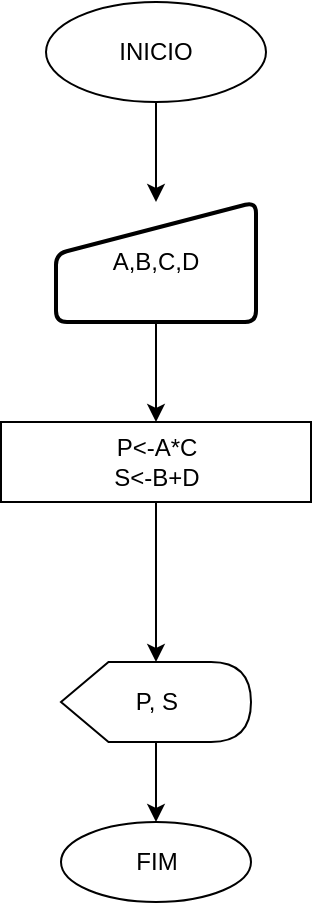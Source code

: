<mxfile version="14.5.1" type="device"><diagram id="HPSmTuMxwGgTFxrHZhAk" name="Página-1"><mxGraphModel dx="1086" dy="504" grid="1" gridSize="10" guides="1" tooltips="1" connect="1" arrows="1" fold="1" page="1" pageScale="1" pageWidth="827" pageHeight="1169" math="0" shadow="0"><root><mxCell id="0"/><mxCell id="1" parent="0"/><mxCell id="sJ1qNReZhXdVIgz_W2HV-2" value="" style="edgeStyle=orthogonalEdgeStyle;rounded=0;orthogonalLoop=1;jettySize=auto;html=1;" edge="1" parent="1" source="1W8GZVDR1vuY_-5uz1Rm-1" target="sJ1qNReZhXdVIgz_W2HV-1"><mxGeometry relative="1" as="geometry"/></mxCell><mxCell id="1W8GZVDR1vuY_-5uz1Rm-1" value="INICIO" style="ellipse;whiteSpace=wrap;html=1;" parent="1" vertex="1"><mxGeometry x="290" y="120" width="110" height="50" as="geometry"/></mxCell><mxCell id="1W8GZVDR1vuY_-5uz1Rm-7" value="" style="edgeStyle=orthogonalEdgeStyle;rounded=0;orthogonalLoop=1;jettySize=auto;html=1;" parent="1" source="1W8GZVDR1vuY_-5uz1Rm-4" target="1W8GZVDR1vuY_-5uz1Rm-6" edge="1"><mxGeometry relative="1" as="geometry"/></mxCell><mxCell id="1W8GZVDR1vuY_-5uz1Rm-4" value="P&amp;lt;-A*C &lt;br&gt;S&amp;lt;-B+D" style="whiteSpace=wrap;html=1;" parent="1" vertex="1"><mxGeometry x="267.5" y="330" width="155" height="40" as="geometry"/></mxCell><mxCell id="1W8GZVDR1vuY_-5uz1Rm-9" value="" style="edgeStyle=orthogonalEdgeStyle;rounded=0;orthogonalLoop=1;jettySize=auto;html=1;" parent="1" source="1W8GZVDR1vuY_-5uz1Rm-6" target="1W8GZVDR1vuY_-5uz1Rm-8" edge="1"><mxGeometry relative="1" as="geometry"/></mxCell><mxCell id="1W8GZVDR1vuY_-5uz1Rm-6" value="P, S" style="shape=display;whiteSpace=wrap;html=1;" parent="1" vertex="1"><mxGeometry x="297.5" y="450" width="95" height="40" as="geometry"/></mxCell><mxCell id="1W8GZVDR1vuY_-5uz1Rm-8" value="FIM" style="ellipse;whiteSpace=wrap;html=1;" parent="1" vertex="1"><mxGeometry x="297.5" y="530" width="95" height="40" as="geometry"/></mxCell><mxCell id="sJ1qNReZhXdVIgz_W2HV-3" value="" style="edgeStyle=orthogonalEdgeStyle;rounded=0;orthogonalLoop=1;jettySize=auto;html=1;" edge="1" parent="1" source="sJ1qNReZhXdVIgz_W2HV-1" target="1W8GZVDR1vuY_-5uz1Rm-4"><mxGeometry relative="1" as="geometry"/></mxCell><mxCell id="sJ1qNReZhXdVIgz_W2HV-1" value="&lt;span&gt;A,B,C,D&lt;/span&gt;" style="html=1;strokeWidth=2;shape=manualInput;whiteSpace=wrap;rounded=1;size=26;arcSize=11;" vertex="1" parent="1"><mxGeometry x="295" y="220" width="100" height="60" as="geometry"/></mxCell></root></mxGraphModel></diagram></mxfile>